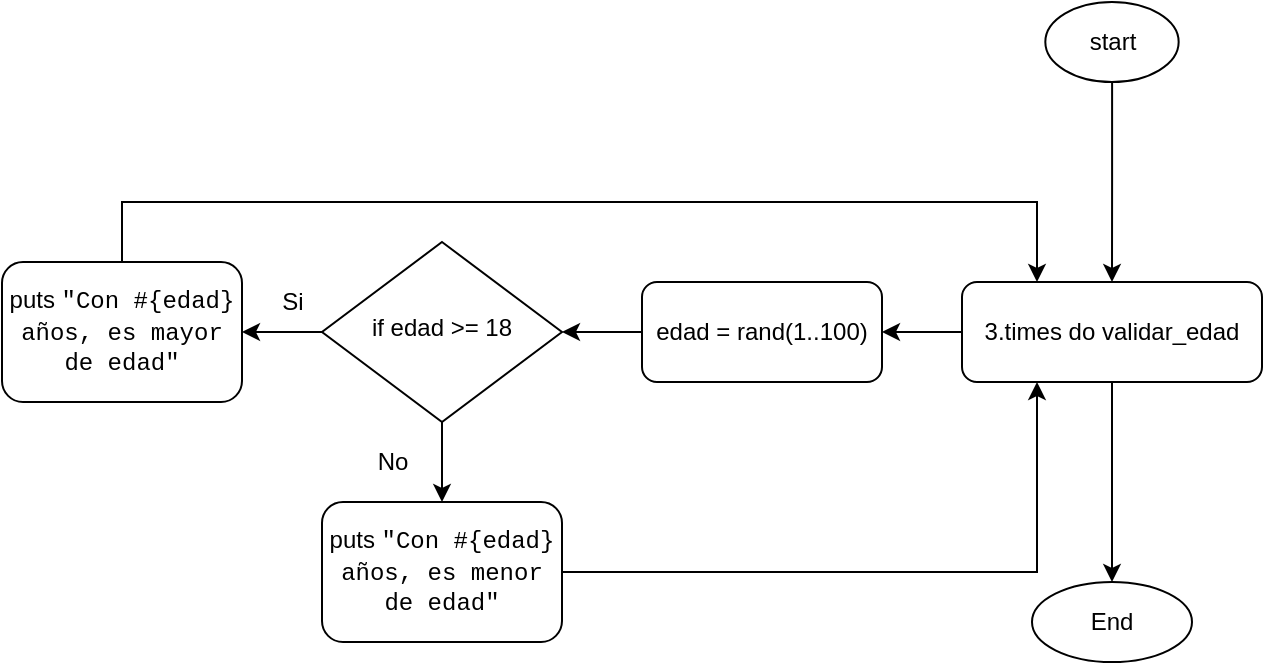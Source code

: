 <mxfile version="13.6.5" type="github"><diagram id="C5RBs43oDa-KdzZeNtuy" name="Page-1"><mxGraphModel dx="1629" dy="1850" grid="1" gridSize="10" guides="1" tooltips="1" connect="1" arrows="1" fold="1" page="1" pageScale="1" pageWidth="827" pageHeight="1169" math="0" shadow="0"><root><mxCell id="WIyWlLk6GJQsqaUBKTNV-0"/><mxCell id="WIyWlLk6GJQsqaUBKTNV-1" parent="WIyWlLk6GJQsqaUBKTNV-0"/><mxCell id="rvCnEHKljzTSZsFr7u1J-1" style="edgeStyle=orthogonalEdgeStyle;rounded=0;orthogonalLoop=1;jettySize=auto;html=1;" edge="1" parent="WIyWlLk6GJQsqaUBKTNV-1" source="WIyWlLk6GJQsqaUBKTNV-3" target="rvCnEHKljzTSZsFr7u1J-0"><mxGeometry relative="1" as="geometry"/></mxCell><mxCell id="rvCnEHKljzTSZsFr7u1J-8" style="edgeStyle=orthogonalEdgeStyle;rounded=0;orthogonalLoop=1;jettySize=auto;html=1;entryX=0.5;entryY=0;entryDx=0;entryDy=0;entryPerimeter=0;" edge="1" parent="WIyWlLk6GJQsqaUBKTNV-1" source="WIyWlLk6GJQsqaUBKTNV-3" target="t_AAsp0NxsEyNNng3eBY-15"><mxGeometry relative="1" as="geometry"/></mxCell><mxCell id="WIyWlLk6GJQsqaUBKTNV-3" value="&lt;p&gt;3.times do validar_edad&lt;/p&gt;" style="rounded=1;whiteSpace=wrap;html=1;fontSize=12;glass=0;strokeWidth=1;shadow=0;fillColor=#FFFFFF;" parent="WIyWlLk6GJQsqaUBKTNV-1" vertex="1"><mxGeometry x="160" y="-60" width="150" height="50" as="geometry"/></mxCell><mxCell id="t_AAsp0NxsEyNNng3eBY-2" style="edgeStyle=orthogonalEdgeStyle;rounded=0;orthogonalLoop=1;jettySize=auto;html=1;" parent="WIyWlLk6GJQsqaUBKTNV-1" source="t_AAsp0NxsEyNNng3eBY-1" target="WIyWlLk6GJQsqaUBKTNV-3" edge="1"><mxGeometry relative="1" as="geometry"/></mxCell><mxCell id="t_AAsp0NxsEyNNng3eBY-1" value="start" style="strokeWidth=1;html=1;shape=mxgraph.flowchart.start_1;whiteSpace=wrap;" parent="WIyWlLk6GJQsqaUBKTNV-1" vertex="1"><mxGeometry x="201.66" y="-200" width="66.67" height="40" as="geometry"/></mxCell><mxCell id="t_AAsp0NxsEyNNng3eBY-15" value="End" style="strokeWidth=1;html=1;shape=mxgraph.flowchart.start_1;whiteSpace=wrap;fillColor=#FFFFFF;" parent="WIyWlLk6GJQsqaUBKTNV-1" vertex="1"><mxGeometry x="195" y="90" width="80" height="40" as="geometry"/></mxCell><mxCell id="t_AAsp0NxsEyNNng3eBY-17" value="No" style="text;html=1;align=center;verticalAlign=middle;resizable=0;points=[];autosize=1;" parent="WIyWlLk6GJQsqaUBKTNV-1" vertex="1"><mxGeometry x="-140" y="20" width="30" height="20" as="geometry"/></mxCell><mxCell id="rvCnEHKljzTSZsFr7u1J-3" style="edgeStyle=orthogonalEdgeStyle;rounded=0;orthogonalLoop=1;jettySize=auto;html=1;" edge="1" parent="WIyWlLk6GJQsqaUBKTNV-1" source="rvCnEHKljzTSZsFr7u1J-0" target="rvCnEHKljzTSZsFr7u1J-2"><mxGeometry relative="1" as="geometry"/></mxCell><mxCell id="rvCnEHKljzTSZsFr7u1J-0" value="&lt;p&gt;edad = rand(1..100)&lt;/p&gt;" style="rounded=1;whiteSpace=wrap;html=1;fontSize=12;glass=0;strokeWidth=1;shadow=0;fillColor=#FFFFFF;" vertex="1" parent="WIyWlLk6GJQsqaUBKTNV-1"><mxGeometry y="-60" width="120" height="50" as="geometry"/></mxCell><mxCell id="rvCnEHKljzTSZsFr7u1J-5" style="edgeStyle=orthogonalEdgeStyle;rounded=0;orthogonalLoop=1;jettySize=auto;html=1;" edge="1" parent="WIyWlLk6GJQsqaUBKTNV-1" source="rvCnEHKljzTSZsFr7u1J-2" target="rvCnEHKljzTSZsFr7u1J-4"><mxGeometry relative="1" as="geometry"/></mxCell><mxCell id="rvCnEHKljzTSZsFr7u1J-7" style="edgeStyle=orthogonalEdgeStyle;rounded=0;orthogonalLoop=1;jettySize=auto;html=1;" edge="1" parent="WIyWlLk6GJQsqaUBKTNV-1" source="rvCnEHKljzTSZsFr7u1J-2" target="rvCnEHKljzTSZsFr7u1J-6"><mxGeometry relative="1" as="geometry"/></mxCell><mxCell id="rvCnEHKljzTSZsFr7u1J-2" value="&lt;p&gt;if edad &amp;gt;= 18&lt;/p&gt;" style="rhombus;whiteSpace=wrap;html=1;shadow=0;fontFamily=Helvetica;fontSize=12;align=center;strokeWidth=1;spacing=6;spacingTop=-4;" vertex="1" parent="WIyWlLk6GJQsqaUBKTNV-1"><mxGeometry x="-160" y="-80" width="120" height="90" as="geometry"/></mxCell><mxCell id="rvCnEHKljzTSZsFr7u1J-12" style="edgeStyle=orthogonalEdgeStyle;rounded=0;orthogonalLoop=1;jettySize=auto;html=1;entryX=0.25;entryY=0;entryDx=0;entryDy=0;" edge="1" parent="WIyWlLk6GJQsqaUBKTNV-1" source="rvCnEHKljzTSZsFr7u1J-4" target="WIyWlLk6GJQsqaUBKTNV-3"><mxGeometry relative="1" as="geometry"><Array as="points"><mxPoint x="-260" y="-100"/><mxPoint x="198" y="-100"/></Array></mxGeometry></mxCell><mxCell id="rvCnEHKljzTSZsFr7u1J-4" value="&lt;p&gt;puts&amp;nbsp;&lt;span style=&quot;font-family: &amp;#34;menlo&amp;#34; , &amp;#34;monaco&amp;#34; , &amp;#34;courier new&amp;#34; , monospace&quot;&gt;&quot;Con &lt;/span&gt;&lt;span style=&quot;font-family: &amp;#34;menlo&amp;#34; , &amp;#34;monaco&amp;#34; , &amp;#34;courier new&amp;#34; , monospace&quot;&gt;#{&lt;/span&gt;&lt;span style=&quot;font-family: &amp;#34;menlo&amp;#34; , &amp;#34;monaco&amp;#34; , &amp;#34;courier new&amp;#34; , monospace&quot;&gt;edad&lt;/span&gt;&lt;span style=&quot;font-family: &amp;#34;menlo&amp;#34; , &amp;#34;monaco&amp;#34; , &amp;#34;courier new&amp;#34; , monospace&quot;&gt;}&lt;/span&gt;&lt;span style=&quot;font-family: &amp;#34;menlo&amp;#34; , &amp;#34;monaco&amp;#34; , &amp;#34;courier new&amp;#34; , monospace&quot;&gt; años, es mayor de edad&quot;&lt;/span&gt;&lt;/p&gt;" style="rounded=1;whiteSpace=wrap;html=1;fontSize=12;glass=0;strokeWidth=1;shadow=0;" vertex="1" parent="WIyWlLk6GJQsqaUBKTNV-1"><mxGeometry x="-320" y="-70" width="120" height="70" as="geometry"/></mxCell><mxCell id="rvCnEHKljzTSZsFr7u1J-11" style="edgeStyle=orthogonalEdgeStyle;rounded=0;orthogonalLoop=1;jettySize=auto;html=1;entryX=0.25;entryY=1;entryDx=0;entryDy=0;" edge="1" parent="WIyWlLk6GJQsqaUBKTNV-1" source="rvCnEHKljzTSZsFr7u1J-6" target="WIyWlLk6GJQsqaUBKTNV-3"><mxGeometry relative="1" as="geometry"/></mxCell><mxCell id="rvCnEHKljzTSZsFr7u1J-6" value="&lt;p&gt;puts&amp;nbsp;&lt;span style=&quot;font-family: &amp;#34;menlo&amp;#34; , &amp;#34;monaco&amp;#34; , &amp;#34;courier new&amp;#34; , monospace&quot;&gt;&quot;Con &lt;/span&gt;&lt;span style=&quot;font-family: &amp;#34;menlo&amp;#34; , &amp;#34;monaco&amp;#34; , &amp;#34;courier new&amp;#34; , monospace&quot;&gt;#{&lt;/span&gt;&lt;span style=&quot;font-family: &amp;#34;menlo&amp;#34; , &amp;#34;monaco&amp;#34; , &amp;#34;courier new&amp;#34; , monospace&quot;&gt;edad&lt;/span&gt;&lt;span style=&quot;font-family: &amp;#34;menlo&amp;#34; , &amp;#34;monaco&amp;#34; , &amp;#34;courier new&amp;#34; , monospace&quot;&gt;}&lt;/span&gt;&lt;span style=&quot;font-family: &amp;#34;menlo&amp;#34; , &amp;#34;monaco&amp;#34; , &amp;#34;courier new&amp;#34; , monospace&quot;&gt; años, es menor de edad&quot;&lt;/span&gt;&lt;/p&gt;" style="rounded=1;whiteSpace=wrap;html=1;fontSize=12;glass=0;strokeWidth=1;shadow=0;" vertex="1" parent="WIyWlLk6GJQsqaUBKTNV-1"><mxGeometry x="-160" y="50" width="120" height="70" as="geometry"/></mxCell><mxCell id="rvCnEHKljzTSZsFr7u1J-10" value="Si" style="text;html=1;align=center;verticalAlign=middle;resizable=0;points=[];autosize=1;" vertex="1" parent="WIyWlLk6GJQsqaUBKTNV-1"><mxGeometry x="-190" y="-60" width="30" height="20" as="geometry"/></mxCell></root></mxGraphModel></diagram></mxfile>